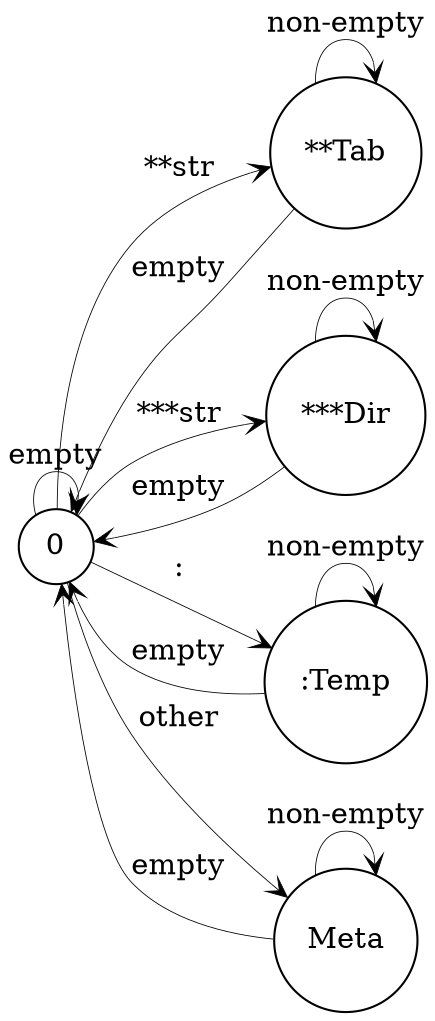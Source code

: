 
graph id {
        node [ color=black;
           penwidth = 1;
           shape = circle;
    ];

    rankdir = LR;
    S [label = "0"]
    T [label = "**Tab"; ];
    D [label = "***Dir"; ];
    TEMP [label = ":Temp"];
    M [label = "Meta"; ];


    edge [dir="forward", arrowhead="open";  penwidth = 0.4];
    S -- S [label = "empty"];
    S -- T [label = "**str"];
    S -- D [label = "***str"];
    S -- TEMP [ label = ":"];
    TEMP -- TEMP [label = "non-empty"]
    TEMP -- S [label = "empty"]
    S -- M [label = "other"];
    M -- M [label = "non-empty"];
    M -- S [label = "empty"];
    T -- S [label = "empty"];
    T -- T [label = "non-empty"];
    D -- D [label = "non-empty"];
    D -- S [label = "empty"];

    {rank = same; T; D; TEMP;}
}
